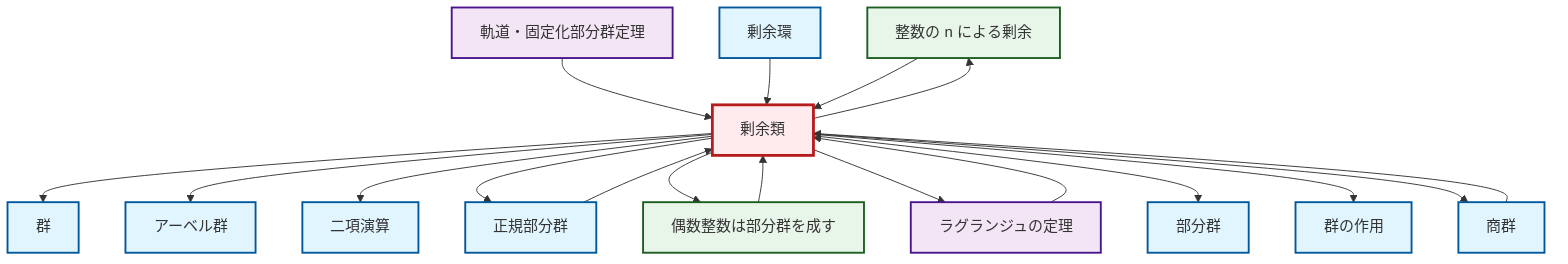 graph TD
    classDef definition fill:#e1f5fe,stroke:#01579b,stroke-width:2px
    classDef theorem fill:#f3e5f5,stroke:#4a148c,stroke-width:2px
    classDef axiom fill:#fff3e0,stroke:#e65100,stroke-width:2px
    classDef example fill:#e8f5e9,stroke:#1b5e20,stroke-width:2px
    classDef current fill:#ffebee,stroke:#b71c1c,stroke-width:3px
    ex-quotient-integers-mod-n["整数の n による剰余"]:::example
    thm-lagrange["ラグランジュの定理"]:::theorem
    def-quotient-ring["剰余環"]:::definition
    def-group["群"]:::definition
    ex-even-integers-subgroup["偶数整数は部分群を成す"]:::example
    def-abelian-group["アーベル群"]:::definition
    def-group-action["群の作用"]:::definition
    def-subgroup["部分群"]:::definition
    thm-orbit-stabilizer["軌道・固定化部分群定理"]:::theorem
    def-coset["剰余類"]:::definition
    def-normal-subgroup["正規部分群"]:::definition
    def-quotient-group["商群"]:::definition
    def-binary-operation["二項演算"]:::definition
    def-coset --> def-group
    def-coset --> def-abelian-group
    def-coset --> def-binary-operation
    def-coset --> def-normal-subgroup
    thm-orbit-stabilizer --> def-coset
    ex-even-integers-subgroup --> def-coset
    def-coset --> ex-even-integers-subgroup
    def-coset --> ex-quotient-integers-mod-n
    def-coset --> thm-lagrange
    def-quotient-ring --> def-coset
    def-coset --> def-subgroup
    def-normal-subgroup --> def-coset
    def-quotient-group --> def-coset
    def-coset --> def-group-action
    thm-lagrange --> def-coset
    ex-quotient-integers-mod-n --> def-coset
    def-coset --> def-quotient-group
    class def-coset current